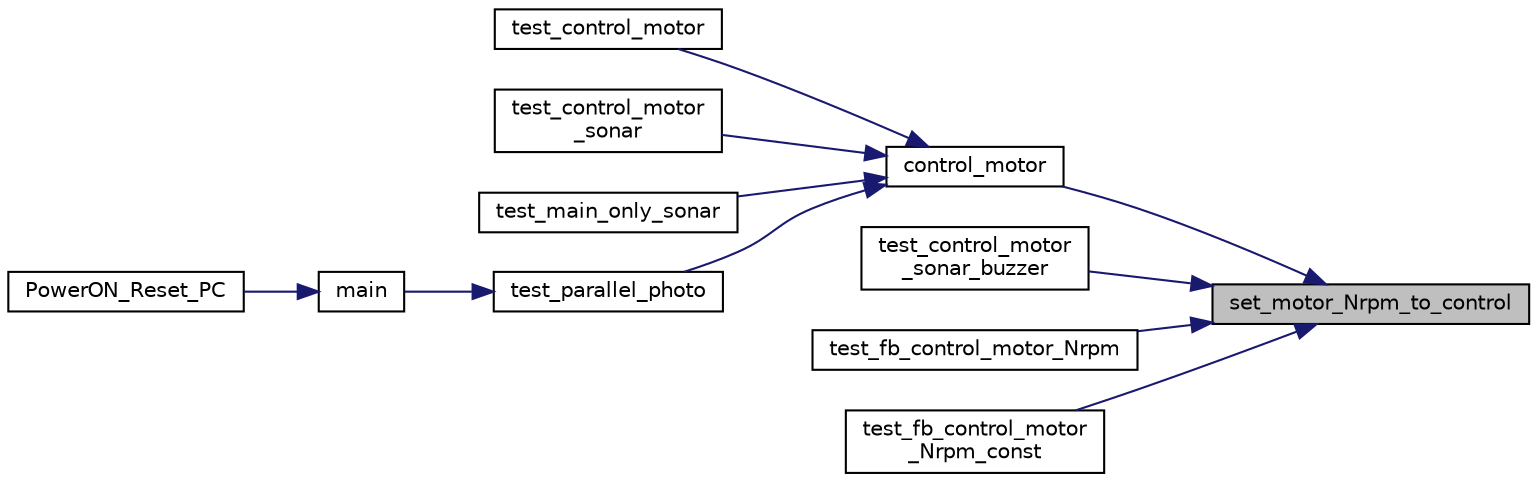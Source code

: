 digraph "set_motor_Nrpm_to_control"
{
 // LATEX_PDF_SIZE
  edge [fontname="Helvetica",fontsize="10",labelfontname="Helvetica",labelfontsize="10"];
  node [fontname="Helvetica",fontsize="10",shape=record];
  rankdir="RL";
  Node1 [label="set_motor_Nrpm_to_control",height=0.2,width=0.4,color="black", fillcolor="grey75", style="filled", fontcolor="black",tooltip="左右輪の回転数を指示"];
  Node1 -> Node2 [dir="back",color="midnightblue",fontsize="10",style="solid",fontname="Helvetica"];
  Node2 [label="control_motor",height=0.2,width=0.4,color="black", fillcolor="white", style="filled",URL="$control__motor_8h.html#ad515942cfb6a95edfffddcb5545fd2d2",tooltip="与えられた、並進速度(lin_vel)と回転速度(ang_vel)で、車体を制御"];
  Node2 -> Node3 [dir="back",color="midnightblue",fontsize="10",style="solid",fontname="Helvetica"];
  Node3 [label="test_control_motor",height=0.2,width=0.4,color="black", fillcolor="white", style="filled",URL="$test__function_8c.html#aaa4356ce7785850e9ac69ced9b3fdaf6",tooltip=" "];
  Node2 -> Node4 [dir="back",color="midnightblue",fontsize="10",style="solid",fontname="Helvetica"];
  Node4 [label="test_control_motor\l_sonar",height=0.2,width=0.4,color="black", fillcolor="white", style="filled",URL="$test__function_8c.html#a3e7cfb8664fa6eed9108f171b2ee7f22",tooltip=" "];
  Node2 -> Node5 [dir="back",color="midnightblue",fontsize="10",style="solid",fontname="Helvetica"];
  Node5 [label="test_main_only_sonar",height=0.2,width=0.4,color="black", fillcolor="white", style="filled",URL="$test__function_8c.html#aaafa7a21d505b79b9127af201d813c2d",tooltip=" "];
  Node2 -> Node6 [dir="back",color="midnightblue",fontsize="10",style="solid",fontname="Helvetica"];
  Node6 [label="test_parallel_photo",height=0.2,width=0.4,color="black", fillcolor="white", style="filled",URL="$test__function_8c.html#a4d5084c6064c94b0ee5239792af9bb42",tooltip="壁との並走テスト"];
  Node6 -> Node7 [dir="back",color="midnightblue",fontsize="10",style="solid",fontname="Helvetica"];
  Node7 [label="main",height=0.2,width=0.4,color="black", fillcolor="white", style="filled",URL="$resetprg_8c.html#a6288eba0f8e8ad3ab1544ad731eb7667",tooltip=" "];
  Node7 -> Node8 [dir="back",color="midnightblue",fontsize="10",style="solid",fontname="Helvetica"];
  Node8 [label="PowerON_Reset_PC",height=0.2,width=0.4,color="black", fillcolor="white", style="filled",URL="$vect_8h.html#a3fe9583050a6d22f2c254e63225697bb",tooltip=" "];
  Node1 -> Node9 [dir="back",color="midnightblue",fontsize="10",style="solid",fontname="Helvetica"];
  Node9 [label="test_control_motor\l_sonar_buzzer",height=0.2,width=0.4,color="black", fillcolor="white", style="filled",URL="$test__function_8c.html#a90b4a807f81b01a8334649cbfb3db417",tooltip=" "];
  Node1 -> Node10 [dir="back",color="midnightblue",fontsize="10",style="solid",fontname="Helvetica"];
  Node10 [label="test_fb_control_motor_Nrpm",height=0.2,width=0.4,color="black", fillcolor="white", style="filled",URL="$test__function_8c.html#a6edddd07e62bde0eb7e2144a9cfb8f01",tooltip=" "];
  Node1 -> Node11 [dir="back",color="midnightblue",fontsize="10",style="solid",fontname="Helvetica"];
  Node11 [label="test_fb_control_motor\l_Nrpm_const",height=0.2,width=0.4,color="black", fillcolor="white", style="filled",URL="$test__function_8c.html#a4005e0aeba3bb2e24c12b27ddb1daf58",tooltip=" "];
}
